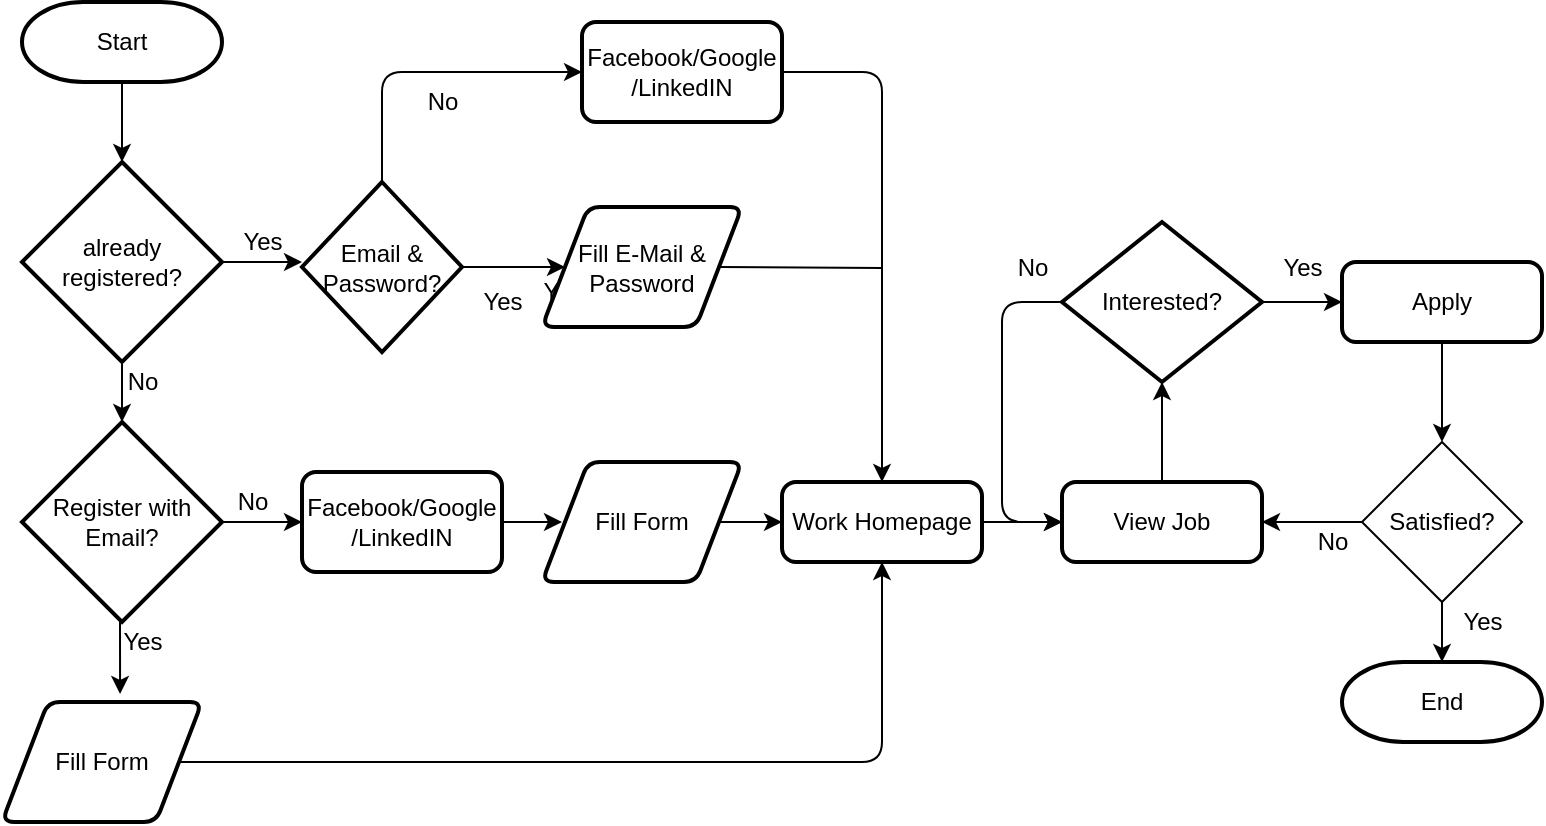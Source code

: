 <mxfile version="13.6.6" type="github"><diagram id="ZPI1J-8MCfSklKxrDMqZ" name="Page-1"><mxGraphModel dx="936" dy="500" grid="1" gridSize="10" guides="1" tooltips="1" connect="1" arrows="1" fold="1" page="1" pageScale="1" pageWidth="827" pageHeight="1169" math="0" shadow="0"><root><mxCell id="0"/><mxCell id="1" parent="0"/><mxCell id="2Qy59pavpMn8tdLB1T0c-13" style="edgeStyle=orthogonalEdgeStyle;rounded=0;orthogonalLoop=1;jettySize=auto;html=1;exitX=0.5;exitY=1;exitDx=0;exitDy=0;exitPerimeter=0;" edge="1" parent="1" source="2Qy59pavpMn8tdLB1T0c-3" target="2Qy59pavpMn8tdLB1T0c-6"><mxGeometry relative="1" as="geometry"/></mxCell><mxCell id="2Qy59pavpMn8tdLB1T0c-3" value="Start" style="strokeWidth=2;html=1;shape=mxgraph.flowchart.terminator;whiteSpace=wrap;" vertex="1" parent="1"><mxGeometry x="20" y="20" width="100" height="40" as="geometry"/></mxCell><mxCell id="2Qy59pavpMn8tdLB1T0c-5" value="End" style="strokeWidth=2;html=1;shape=mxgraph.flowchart.terminator;whiteSpace=wrap;" vertex="1" parent="1"><mxGeometry x="680" y="350" width="100" height="40" as="geometry"/></mxCell><mxCell id="2Qy59pavpMn8tdLB1T0c-15" style="edgeStyle=orthogonalEdgeStyle;rounded=0;orthogonalLoop=1;jettySize=auto;html=1;exitX=1;exitY=0.5;exitDx=0;exitDy=0;exitPerimeter=0;entryX=0;entryY=0.5;entryDx=0;entryDy=0;entryPerimeter=0;" edge="1" parent="1" source="2Qy59pavpMn8tdLB1T0c-6"><mxGeometry relative="1" as="geometry"><mxPoint x="160" y="150" as="targetPoint"/></mxGeometry></mxCell><mxCell id="2Qy59pavpMn8tdLB1T0c-17" style="edgeStyle=orthogonalEdgeStyle;rounded=0;orthogonalLoop=1;jettySize=auto;html=1;exitX=0.5;exitY=1;exitDx=0;exitDy=0;exitPerimeter=0;entryX=0.5;entryY=0;entryDx=0;entryDy=0;entryPerimeter=0;" edge="1" parent="1" source="2Qy59pavpMn8tdLB1T0c-6" target="2Qy59pavpMn8tdLB1T0c-7"><mxGeometry relative="1" as="geometry"/></mxCell><mxCell id="2Qy59pavpMn8tdLB1T0c-6" value="already registered?" style="strokeWidth=2;html=1;shape=mxgraph.flowchart.decision;whiteSpace=wrap;" vertex="1" parent="1"><mxGeometry x="20" y="100" width="100" height="100" as="geometry"/></mxCell><mxCell id="2Qy59pavpMn8tdLB1T0c-19" style="edgeStyle=orthogonalEdgeStyle;rounded=0;orthogonalLoop=1;jettySize=auto;html=1;exitX=0.5;exitY=1;exitDx=0;exitDy=0;exitPerimeter=0;entryX=0.492;entryY=-0.067;entryDx=0;entryDy=0;entryPerimeter=0;" edge="1" parent="1" source="2Qy59pavpMn8tdLB1T0c-7"><mxGeometry relative="1" as="geometry"><mxPoint x="69.04" y="365.98" as="targetPoint"/></mxGeometry></mxCell><mxCell id="2Qy59pavpMn8tdLB1T0c-25" value="" style="edgeStyle=orthogonalEdgeStyle;rounded=0;orthogonalLoop=1;jettySize=auto;html=1;" edge="1" parent="1" source="2Qy59pavpMn8tdLB1T0c-7" target="2Qy59pavpMn8tdLB1T0c-24"><mxGeometry relative="1" as="geometry"/></mxCell><mxCell id="2Qy59pavpMn8tdLB1T0c-7" value="Register with Email?" style="strokeWidth=2;html=1;shape=mxgraph.flowchart.decision;whiteSpace=wrap;" vertex="1" parent="1"><mxGeometry x="20" y="230" width="100" height="100" as="geometry"/></mxCell><mxCell id="2Qy59pavpMn8tdLB1T0c-28" value="" style="edgeStyle=orthogonalEdgeStyle;rounded=0;orthogonalLoop=1;jettySize=auto;html=1;" edge="1" parent="1" source="2Qy59pavpMn8tdLB1T0c-24"><mxGeometry relative="1" as="geometry"><mxPoint x="290" y="280" as="targetPoint"/></mxGeometry></mxCell><mxCell id="2Qy59pavpMn8tdLB1T0c-24" value="Facebook/Google&lt;br&gt;/LinkedIN" style="rounded=1;whiteSpace=wrap;html=1;absoluteArcSize=1;arcSize=14;strokeWidth=2;" vertex="1" parent="1"><mxGeometry x="160" y="255" width="100" height="50" as="geometry"/></mxCell><mxCell id="2Qy59pavpMn8tdLB1T0c-31" value="No" style="text;html=1;align=center;verticalAlign=middle;resizable=0;points=[];autosize=1;" vertex="1" parent="1"><mxGeometry x="120" y="260" width="30" height="20" as="geometry"/></mxCell><mxCell id="2Qy59pavpMn8tdLB1T0c-32" value="Yes" style="text;html=1;align=center;verticalAlign=middle;resizable=0;points=[];autosize=1;" vertex="1" parent="1"><mxGeometry x="60" y="330" width="40" height="20" as="geometry"/></mxCell><mxCell id="2Qy59pavpMn8tdLB1T0c-34" value="No" style="text;html=1;align=center;verticalAlign=middle;resizable=0;points=[];autosize=1;" vertex="1" parent="1"><mxGeometry x="65" y="200" width="30" height="20" as="geometry"/></mxCell><mxCell id="2Qy59pavpMn8tdLB1T0c-35" value="Yes" style="text;html=1;align=center;verticalAlign=middle;resizable=0;points=[];autosize=1;" vertex="1" parent="1"><mxGeometry x="120" y="130" width="40" height="20" as="geometry"/></mxCell><mxCell id="2Qy59pavpMn8tdLB1T0c-36" value="Email &amp;amp; Password?" style="strokeWidth=2;html=1;shape=mxgraph.flowchart.decision;whiteSpace=wrap;" vertex="1" parent="1"><mxGeometry x="160" y="110" width="80" height="85" as="geometry"/></mxCell><mxCell id="2Qy59pavpMn8tdLB1T0c-37" value="Facebook/Google&lt;br&gt;/LinkedIN" style="rounded=1;whiteSpace=wrap;html=1;absoluteArcSize=1;arcSize=14;strokeWidth=2;" vertex="1" parent="1"><mxGeometry x="300" y="30" width="100" height="50" as="geometry"/></mxCell><mxCell id="2Qy59pavpMn8tdLB1T0c-40" value="Yes" style="text;html=1;align=center;verticalAlign=middle;resizable=0;points=[];autosize=1;" vertex="1" parent="1"><mxGeometry x="270" y="155" width="40" height="20" as="geometry"/></mxCell><mxCell id="2Qy59pavpMn8tdLB1T0c-42" value="&lt;span&gt;Fill Form&lt;/span&gt;" style="shape=parallelogram;html=1;strokeWidth=2;perimeter=parallelogramPerimeter;whiteSpace=wrap;rounded=1;arcSize=12;size=0.23;" vertex="1" parent="1"><mxGeometry x="10" y="370" width="100" height="60" as="geometry"/></mxCell><mxCell id="2Qy59pavpMn8tdLB1T0c-41" value="&lt;span&gt;Fill E-Mail &amp;amp; Password&lt;/span&gt;" style="shape=parallelogram;html=1;strokeWidth=2;perimeter=parallelogramPerimeter;whiteSpace=wrap;rounded=1;arcSize=12;size=0.23;" vertex="1" parent="1"><mxGeometry x="280" y="122.5" width="100" height="60" as="geometry"/></mxCell><mxCell id="2Qy59pavpMn8tdLB1T0c-43" value="" style="edgeStyle=orthogonalEdgeStyle;rounded=0;orthogonalLoop=1;jettySize=auto;html=1;" edge="1" parent="1" source="2Qy59pavpMn8tdLB1T0c-36" target="2Qy59pavpMn8tdLB1T0c-41"><mxGeometry relative="1" as="geometry"><mxPoint x="240" y="150" as="sourcePoint"/><mxPoint x="320" y="150" as="targetPoint"/></mxGeometry></mxCell><mxCell id="2Qy59pavpMn8tdLB1T0c-45" value="Fill Form" style="shape=parallelogram;html=1;strokeWidth=2;perimeter=parallelogramPerimeter;whiteSpace=wrap;rounded=1;arcSize=12;size=0.23;" vertex="1" parent="1"><mxGeometry x="280" y="250" width="100" height="60" as="geometry"/></mxCell><mxCell id="2Qy59pavpMn8tdLB1T0c-66" value="" style="edgeStyle=orthogonalEdgeStyle;rounded=0;orthogonalLoop=1;jettySize=auto;html=1;" edge="1" parent="1" source="2Qy59pavpMn8tdLB1T0c-46" target="2Qy59pavpMn8tdLB1T0c-54"><mxGeometry relative="1" as="geometry"/></mxCell><mxCell id="2Qy59pavpMn8tdLB1T0c-46" value="Work Homepage" style="rounded=1;whiteSpace=wrap;html=1;absoluteArcSize=1;arcSize=14;strokeWidth=2;" vertex="1" parent="1"><mxGeometry x="400" y="260" width="100" height="40" as="geometry"/></mxCell><mxCell id="2Qy59pavpMn8tdLB1T0c-47" value="" style="endArrow=classic;html=1;entryX=0;entryY=0.5;entryDx=0;entryDy=0;exitX=1;exitY=0.5;exitDx=0;exitDy=0;" edge="1" parent="1" source="2Qy59pavpMn8tdLB1T0c-45" target="2Qy59pavpMn8tdLB1T0c-46"><mxGeometry width="50" height="50" relative="1" as="geometry"><mxPoint x="330" y="270" as="sourcePoint"/><mxPoint x="380" y="220" as="targetPoint"/></mxGeometry></mxCell><mxCell id="2Qy59pavpMn8tdLB1T0c-48" value="" style="endArrow=classic;html=1;exitX=0.5;exitY=0;exitDx=0;exitDy=0;exitPerimeter=0;entryX=0;entryY=0.5;entryDx=0;entryDy=0;" edge="1" parent="1" source="2Qy59pavpMn8tdLB1T0c-36" target="2Qy59pavpMn8tdLB1T0c-37"><mxGeometry width="50" height="50" relative="1" as="geometry"><mxPoint x="330" y="110" as="sourcePoint"/><mxPoint x="380" y="60" as="targetPoint"/><Array as="points"><mxPoint x="200" y="55"/></Array></mxGeometry></mxCell><mxCell id="2Qy59pavpMn8tdLB1T0c-49" value="Yes" style="text;html=1;align=center;verticalAlign=middle;resizable=0;points=[];autosize=1;" vertex="1" parent="1"><mxGeometry x="240" y="160" width="40" height="20" as="geometry"/></mxCell><mxCell id="2Qy59pavpMn8tdLB1T0c-50" value="No" style="text;html=1;align=center;verticalAlign=middle;resizable=0;points=[];autosize=1;" vertex="1" parent="1"><mxGeometry x="215" y="60" width="30" height="20" as="geometry"/></mxCell><mxCell id="2Qy59pavpMn8tdLB1T0c-52" value="" style="endArrow=classic;html=1;entryX=0.5;entryY=0;entryDx=0;entryDy=0;exitX=1;exitY=0.5;exitDx=0;exitDy=0;" edge="1" parent="1" source="2Qy59pavpMn8tdLB1T0c-37" target="2Qy59pavpMn8tdLB1T0c-46"><mxGeometry width="50" height="50" relative="1" as="geometry"><mxPoint x="450" y="60" as="sourcePoint"/><mxPoint x="464" y="45" as="targetPoint"/><Array as="points"><mxPoint x="450" y="55"/></Array></mxGeometry></mxCell><mxCell id="2Qy59pavpMn8tdLB1T0c-53" value="" style="endArrow=none;html=1;exitX=1;exitY=0.5;exitDx=0;exitDy=0;" edge="1" parent="1" source="2Qy59pavpMn8tdLB1T0c-41"><mxGeometry width="50" height="50" relative="1" as="geometry"><mxPoint x="330" y="270" as="sourcePoint"/><mxPoint x="450" y="153" as="targetPoint"/></mxGeometry></mxCell><mxCell id="2Qy59pavpMn8tdLB1T0c-60" value="" style="edgeStyle=orthogonalEdgeStyle;rounded=0;orthogonalLoop=1;jettySize=auto;html=1;" edge="1" parent="1" source="2Qy59pavpMn8tdLB1T0c-54" target="2Qy59pavpMn8tdLB1T0c-55"><mxGeometry relative="1" as="geometry"/></mxCell><mxCell id="2Qy59pavpMn8tdLB1T0c-54" value="View Job" style="rounded=1;whiteSpace=wrap;html=1;absoluteArcSize=1;arcSize=14;strokeWidth=2;" vertex="1" parent="1"><mxGeometry x="540" y="260" width="100" height="40" as="geometry"/></mxCell><mxCell id="2Qy59pavpMn8tdLB1T0c-63" value="" style="edgeStyle=orthogonalEdgeStyle;rounded=0;orthogonalLoop=1;jettySize=auto;html=1;" edge="1" parent="1" source="2Qy59pavpMn8tdLB1T0c-55" target="2Qy59pavpMn8tdLB1T0c-56"><mxGeometry relative="1" as="geometry"/></mxCell><mxCell id="2Qy59pavpMn8tdLB1T0c-55" value="Interested?" style="strokeWidth=2;html=1;shape=mxgraph.flowchart.decision;whiteSpace=wrap;" vertex="1" parent="1"><mxGeometry x="540" y="130" width="100" height="80" as="geometry"/></mxCell><mxCell id="2Qy59pavpMn8tdLB1T0c-68" value="" style="edgeStyle=orthogonalEdgeStyle;rounded=0;orthogonalLoop=1;jettySize=auto;html=1;" edge="1" parent="1" source="2Qy59pavpMn8tdLB1T0c-56" target="2Qy59pavpMn8tdLB1T0c-67"><mxGeometry relative="1" as="geometry"/></mxCell><mxCell id="2Qy59pavpMn8tdLB1T0c-56" value="Apply" style="rounded=1;whiteSpace=wrap;html=1;absoluteArcSize=1;arcSize=14;strokeWidth=2;" vertex="1" parent="1"><mxGeometry x="680" y="150" width="100" height="40" as="geometry"/></mxCell><mxCell id="2Qy59pavpMn8tdLB1T0c-61" value="" style="endArrow=classic;html=1;exitX=0;exitY=0.5;exitDx=0;exitDy=0;exitPerimeter=0;entryX=0;entryY=0.5;entryDx=0;entryDy=0;" edge="1" parent="1" source="2Qy59pavpMn8tdLB1T0c-55" target="2Qy59pavpMn8tdLB1T0c-54"><mxGeometry width="50" height="50" relative="1" as="geometry"><mxPoint x="430" y="100" as="sourcePoint"/><mxPoint x="510" y="275" as="targetPoint"/><Array as="points"><mxPoint x="510" y="170"/><mxPoint x="510" y="280"/></Array></mxGeometry></mxCell><mxCell id="2Qy59pavpMn8tdLB1T0c-62" value="No" style="text;html=1;align=center;verticalAlign=middle;resizable=0;points=[];autosize=1;" vertex="1" parent="1"><mxGeometry x="510" y="142.5" width="30" height="20" as="geometry"/></mxCell><mxCell id="2Qy59pavpMn8tdLB1T0c-64" value="Yes" style="text;html=1;align=center;verticalAlign=middle;resizable=0;points=[];autosize=1;" vertex="1" parent="1"><mxGeometry x="640" y="142.5" width="40" height="20" as="geometry"/></mxCell><mxCell id="2Qy59pavpMn8tdLB1T0c-65" value="" style="endArrow=classic;html=1;exitX=1;exitY=0.5;exitDx=0;exitDy=0;entryX=0.5;entryY=1;entryDx=0;entryDy=0;" edge="1" parent="1" source="2Qy59pavpMn8tdLB1T0c-42" target="2Qy59pavpMn8tdLB1T0c-46"><mxGeometry width="50" height="50" relative="1" as="geometry"><mxPoint x="330" y="430" as="sourcePoint"/><mxPoint x="270" y="410" as="targetPoint"/><Array as="points"><mxPoint x="450" y="400"/></Array></mxGeometry></mxCell><mxCell id="2Qy59pavpMn8tdLB1T0c-69" value="" style="edgeStyle=orthogonalEdgeStyle;rounded=0;orthogonalLoop=1;jettySize=auto;html=1;" edge="1" parent="1" source="2Qy59pavpMn8tdLB1T0c-67" target="2Qy59pavpMn8tdLB1T0c-54"><mxGeometry relative="1" as="geometry"/></mxCell><mxCell id="2Qy59pavpMn8tdLB1T0c-70" value="" style="edgeStyle=orthogonalEdgeStyle;rounded=0;orthogonalLoop=1;jettySize=auto;html=1;" edge="1" parent="1" source="2Qy59pavpMn8tdLB1T0c-67" target="2Qy59pavpMn8tdLB1T0c-5"><mxGeometry relative="1" as="geometry"/></mxCell><mxCell id="2Qy59pavpMn8tdLB1T0c-67" value="Satisfied?" style="rhombus;whiteSpace=wrap;html=1;" vertex="1" parent="1"><mxGeometry x="690" y="240" width="80" height="80" as="geometry"/></mxCell><mxCell id="2Qy59pavpMn8tdLB1T0c-71" value="No" style="text;html=1;align=center;verticalAlign=middle;resizable=0;points=[];autosize=1;" vertex="1" parent="1"><mxGeometry x="660" y="280" width="30" height="20" as="geometry"/></mxCell><mxCell id="2Qy59pavpMn8tdLB1T0c-72" value="Yes" style="text;html=1;align=center;verticalAlign=middle;resizable=0;points=[];autosize=1;" vertex="1" parent="1"><mxGeometry x="730" y="320" width="40" height="20" as="geometry"/></mxCell></root></mxGraphModel></diagram></mxfile>